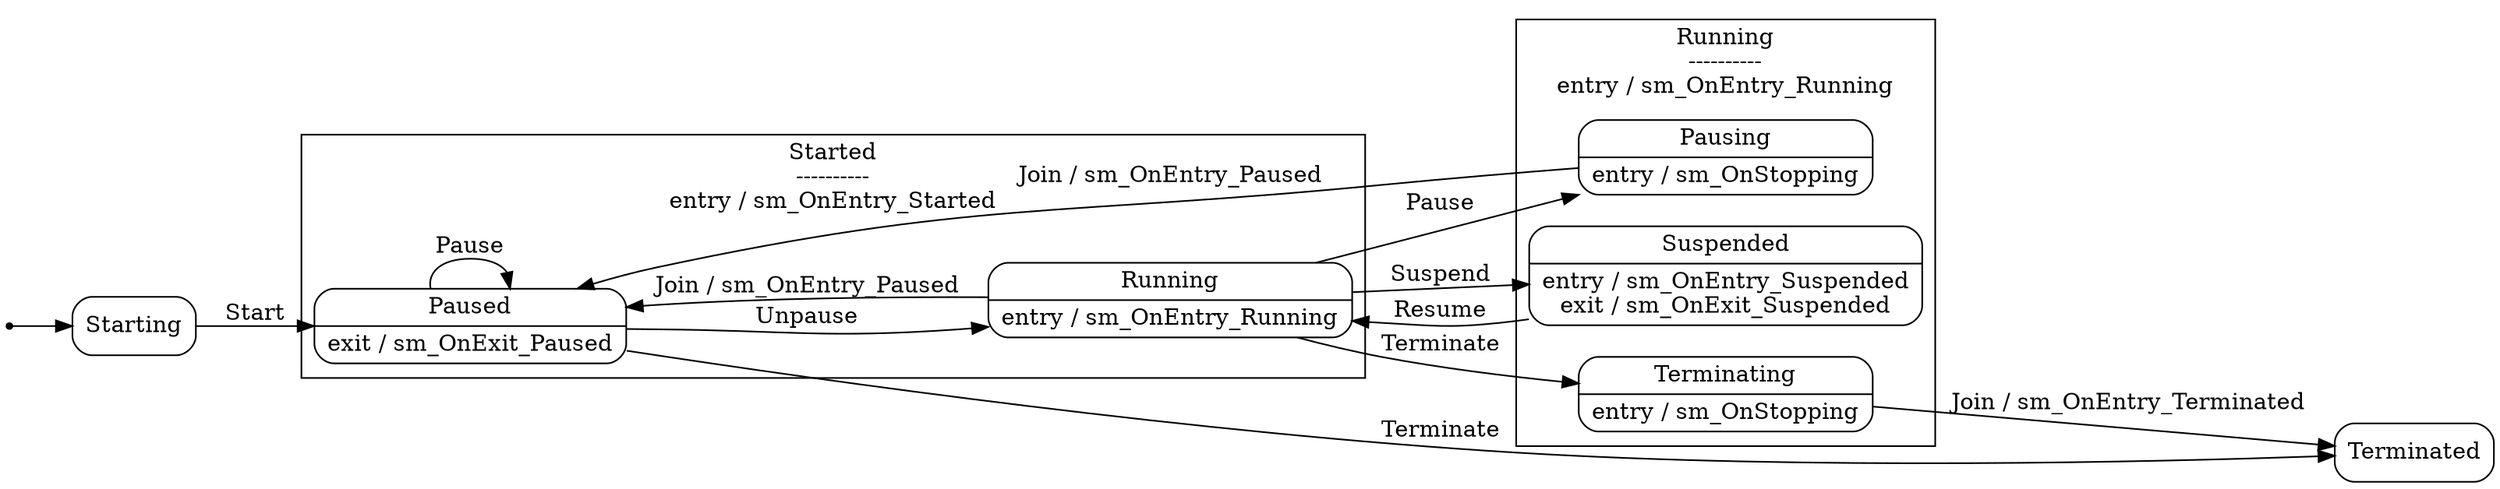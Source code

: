 digraph {
compound=true;
node [shape=Mrecord]
rankdir="LR"

subgraph clusterStarted
	{
	label = "Started\n----------\nentry / sm_OnEntry_Started"
Paused [label="Paused|exit / sm_OnExit_Paused"];
Running [label="Running|entry / sm_OnEntry_Running"];
}

subgraph clusterRunning
	{
	label = "Running\n----------\nentry / sm_OnEntry_Running"
Suspended [label="Suspended|entry / sm_OnEntry_Suspended\nexit / sm_OnExit_Suspended"];
Pausing [label="Pausing|entry / sm_OnStopping"];
Terminating [label="Terminating|entry / sm_OnStopping"];
}
Starting [label="Starting"];
Terminated [label="Terminated"];

Starting -> Paused [style="solid", label="Start"];
Paused -> Running [style="solid", label="Unpause"];
Paused -> Terminated [style="solid", label="Terminate"];
Paused -> Paused [style="solid", label="Pause"];
Running -> Paused [style="solid", label="Join / sm_OnEntry_Paused"];
Running -> Suspended [style="solid", label="Suspend"];
Running -> Pausing [style="solid", label="Pause"];
Running -> Terminating [style="solid", label="Terminate"];
Suspended -> Running [style="solid", label="Resume"];
Pausing -> Paused [style="solid", label="Join / sm_OnEntry_Paused"];
Terminating -> Terminated [style="solid", label="Join / sm_OnEntry_Terminated"];
 init [label="", shape=point];
 init -> Starting[style = "solid"]
}